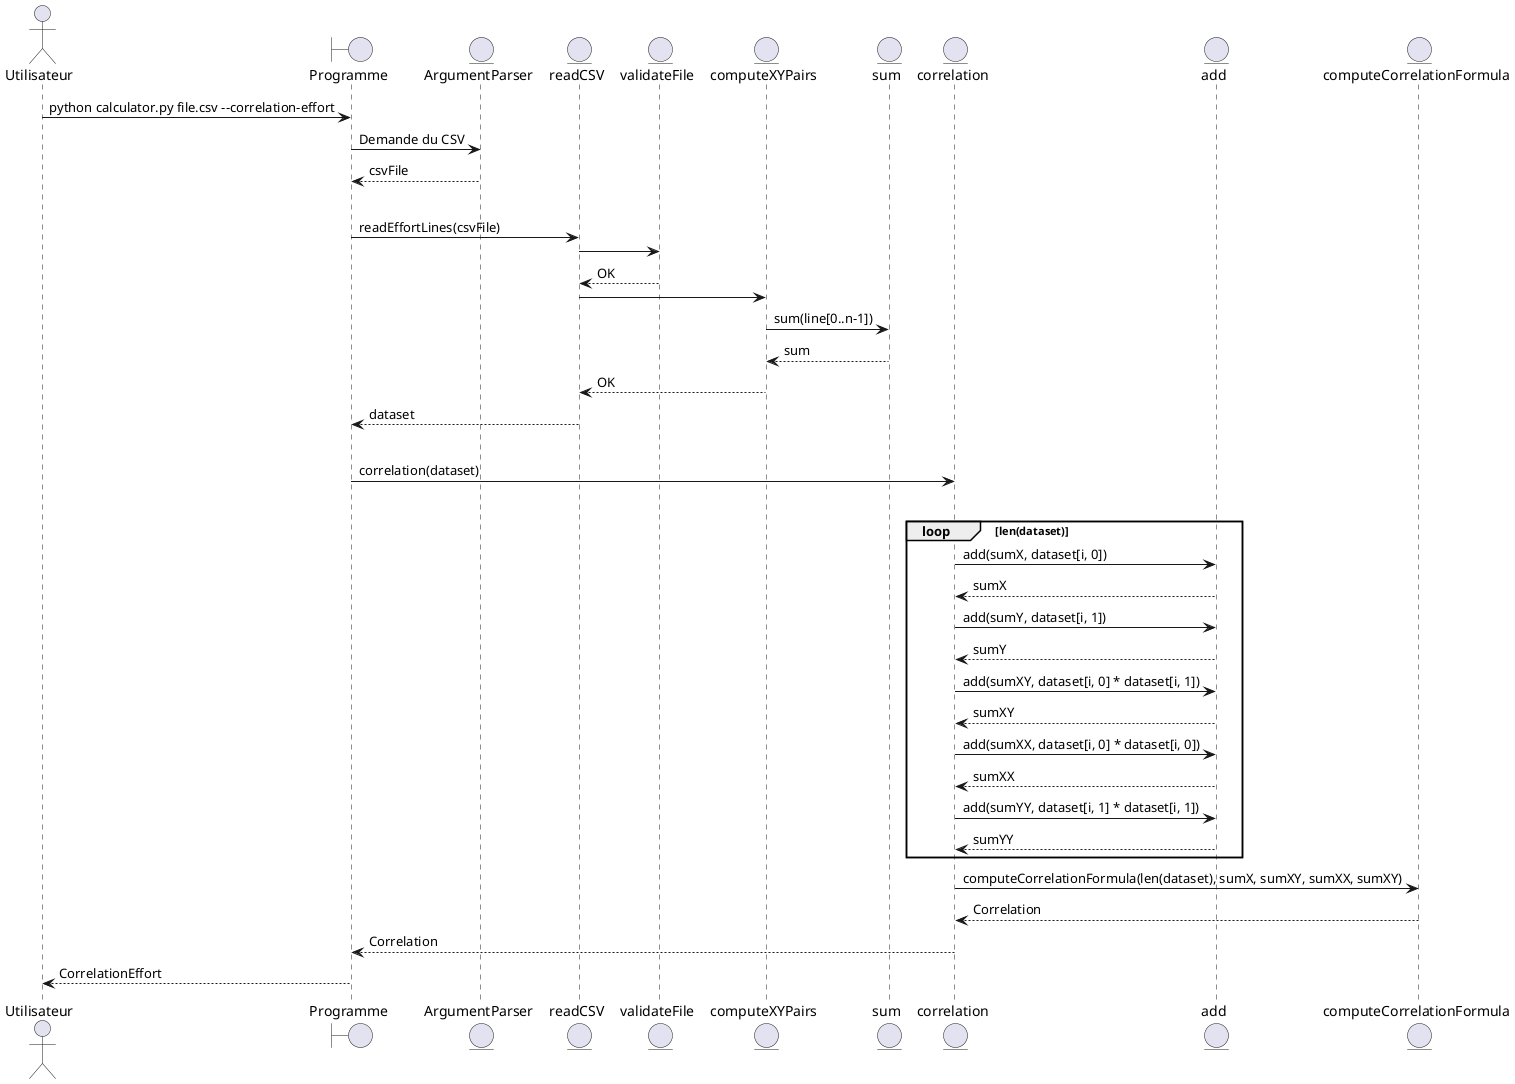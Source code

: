 @startuml
actor Utilisateur
boundary Programme
entity ArgumentParser
entity readCSV
entity validateFile
entity computeXYPairs
entity sum
entity correlation
entity add
entity computeCorrelationFormula

Utilisateur -> Programme : python calculator.py file.csv --correlation-effort
Programme -> ArgumentParser : Demande du CSV
Programme <-- ArgumentParser : csvFile
|||
Programme -> readCSV : readEffortLines(csvFile)
readCSV -> validateFile
readCSV <-- validateFile : OK
readCSV -> computeXYPairs
computeXYPairs -> sum : sum(line[0..n-1])
computeXYPairs <-- sum : sum
readCSV <-- computeXYPairs : OK
Programme <-- readCSV : dataset
|||
Programme -> correlation : correlation(dataset) 
|||
loop len(dataset)
  correlation -> add : add(sumX, dataset[i, 0])
  correlation <-- add : sumX

  correlation -> add : add(sumY, dataset[i, 1])
  correlation <-- add : sumY

  correlation -> add : add(sumXY, dataset[i, 0] * dataset[i, 1])
  correlation <-- add : sumXY

  correlation -> add : add(sumXX, dataset[i, 0] * dataset[i, 0])
  correlation <-- add : sumXX

  correlation -> add : add(sumYY, dataset[i, 1] * dataset[i, 1])
  correlation <-- add : sumYY
  end
correlation -> computeCorrelationFormula : computeCorrelationFormula(len(dataset), sumX, sumXY, sumXX, sumXY)
correlation <-- computeCorrelationFormula : Correlation

Programme <-- correlation : Correlation

Utilisateur <-- Programme : CorrelationEffort
@enduml